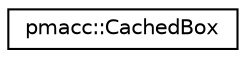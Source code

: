 digraph "Graphical Class Hierarchy"
{
 // LATEX_PDF_SIZE
  edge [fontname="Helvetica",fontsize="10",labelfontname="Helvetica",labelfontsize="10"];
  node [fontname="Helvetica",fontsize="10",shape=record];
  rankdir="LR";
  Node0 [label="pmacc::CachedBox",height=0.2,width=0.4,color="black", fillcolor="white", style="filled",URL="$structpmacc_1_1_cached_box.html",tooltip=" "];
}

